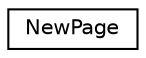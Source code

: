 digraph "Graphical Class Hierarchy"
{
  edge [fontname="Helvetica",fontsize="10",labelfontname="Helvetica",labelfontsize="10"];
  node [fontname="Helvetica",fontsize="10",shape=record];
  rankdir="LR";
  Node0 [label="NewPage",height=0.2,width=0.4,color="black", fillcolor="white", style="filled",URL="$classNewPage.html"];
}
